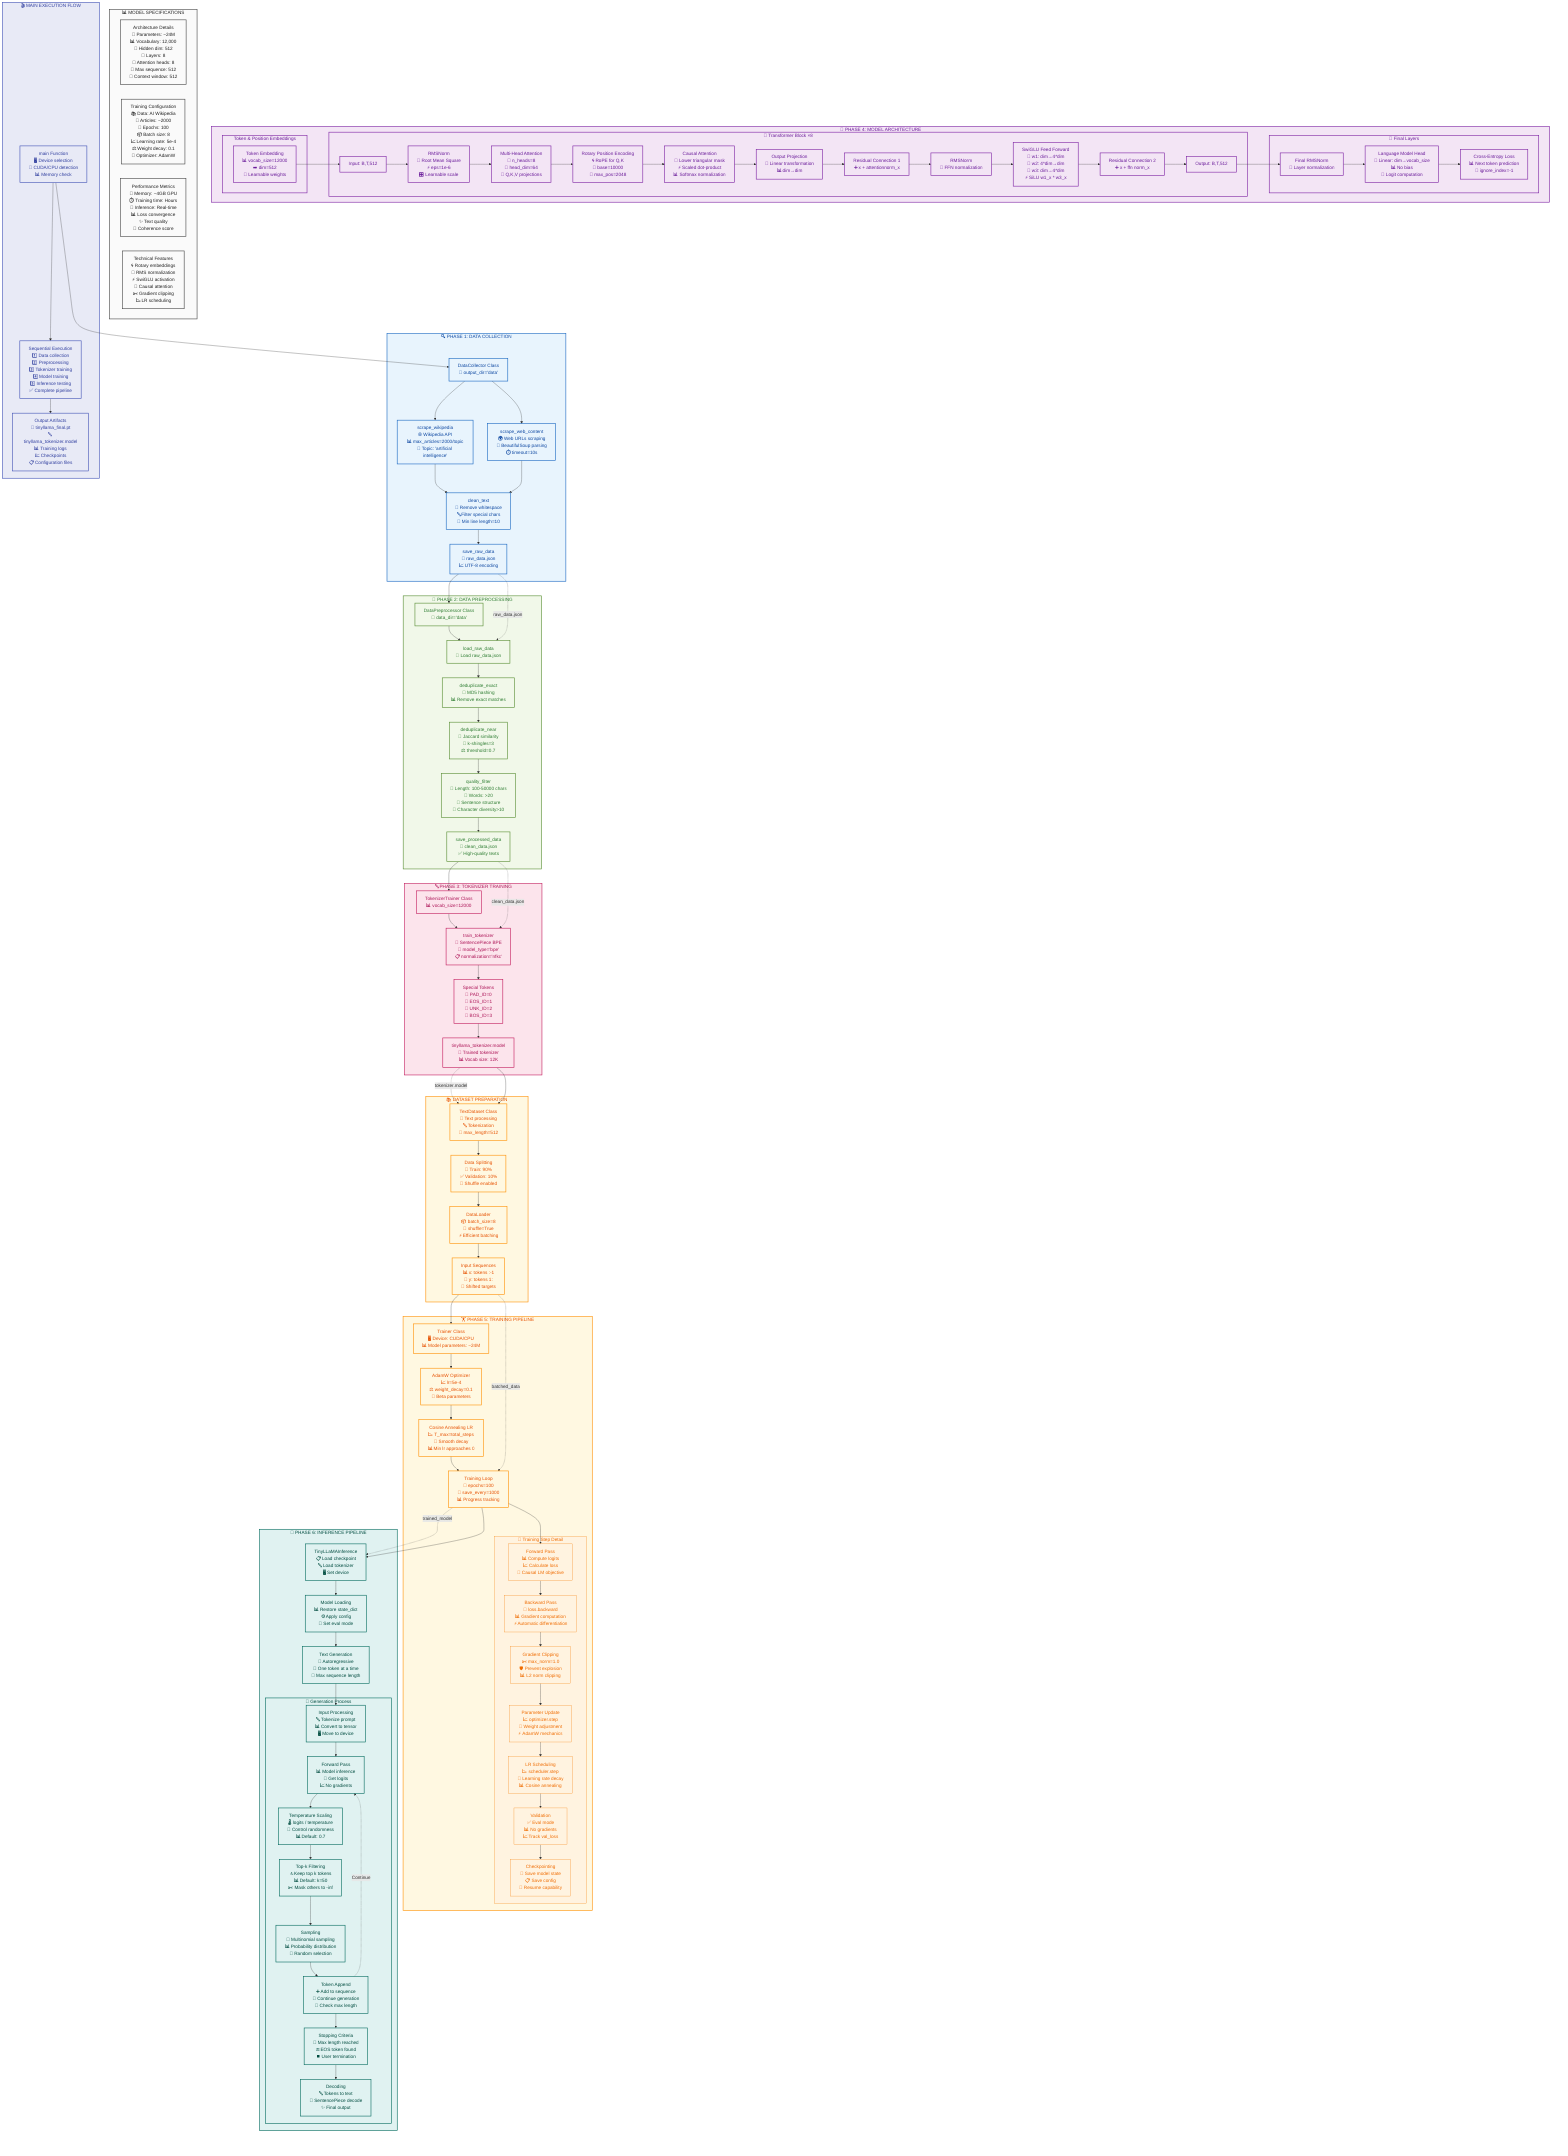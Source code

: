graph TB
    %% Data Collection Phase
    subgraph DC["🔍 PHASE 1: DATA COLLECTION"]
        DC1[DataCollector Class<br/>📁 output_dir='data']
        DC2[scrape_wikipedia<br/>🌐 Wikipedia API<br/>📊 max_articles=2000/topic<br/>🎯 Topic: 'artificial intelligence']
        DC3[scrape_web_content<br/>🌍 Web URLs scraping<br/>📄 BeautifulSoup parsing<br/>⏱️ timeout=10s]
        DC4[clean_text<br/>🧹 Remove whitespace<br/>🔤 Filter special chars<br/>📏 Min line length=10]
        DC5[save_raw_data<br/>💾 raw_data.json<br/>📈 UTF-8 encoding]
        
        DC1 --> DC2
        DC1 --> DC3
        DC2 --> DC4
        DC3 --> DC4
        DC4 --> DC5
    end

    %% Data Preprocessing Phase
    subgraph DP["🔧 PHASE 2: DATA PREPROCESSING"]
        DP1[DataPreprocessor Class<br/>📂 data_dir='data']
        DP2[load_raw_data<br/>📖 Load raw_data.json]
        DP3[deduplicate_exact<br/>🔐 MD5 hashing<br/>📊 Remove exact matches]
        DP4[deduplicate_near<br/>📐 Jaccard similarity<br/>🔢 k-shingles=3<br/>⚖️ threshold=0.7]
        DP5[quality_filter<br/>📏 Length: 100-50000 chars<br/>📝 Words: >20<br/>📖 Sentence structure<br/>🎨 Character diversity>10]
        DP6[save_processed_data<br/>💾 clean_data.json<br/>✅ High-quality texts]
        
        DP1 --> DP2
        DP2 --> DP3
        DP3 --> DP4
        DP4 --> DP5
        DP5 --> DP6
    end

    %% Tokenization Phase
    subgraph TT["🔤 PHASE 3: TOKENIZER TRAINING"]
        TT1[TokenizerTrainer Class<br/>📊 vocab_size=12000]
        TT2[train_tokenizer<br/>🤖 SentencePiece BPE<br/>🔄 model_type='bpe'<br/>📋 normalization='nfkc']
        TT3[Special Tokens<br/>🔹 PAD_ID=0<br/>🔹 EOS_ID=1<br/>🔹 UNK_ID=2<br/>🔹 BOS_ID=3]
        TT4[tinyllama_tokenizer.model<br/>💾 Trained tokenizer<br/>📊 Vocab size: 12K]
        
        TT1 --> TT2
        TT2 --> TT3
        TT3 --> TT4
    end

    %% Model Architecture Detail
    subgraph MA["🧠 PHASE 4: MODEL ARCHITECTURE"]
        subgraph TME["Token & Position Embeddings"]
            TME1[Token Embedding<br/>📊 vocab_size=12000<br/>➡️ dim=512<br/>🎯 Learnable weights]
        end
        
        subgraph TB["🔄 Transformer Block ×8"]
            TB1[Input: B,T,512]
            TB2[RMSNorm<br/>📐 Root Mean Square<br/>⚡ eps=1e-6<br/>🎛️ Learnable scale]
            TB3[Multi-Head Attention<br/>👥 n_heads=8<br/>📏 head_dim=64<br/>🔄 Q,K,V projections]
            TB4[Rotary Position Encoding<br/>🌀 RoPE for Q,K<br/>📐 base=10000<br/>📏 max_pos=2048]
            TB5[Causal Attention<br/>🔺 Lower triangular mask<br/>⚡ Scaled dot-product<br/>📊 Softmax normalization]
            TB6[Output Projection<br/>🔄 Linear transformation<br/>📊 dim→dim]
            TB7[Residual Connection 1<br/>➕ x + attentionnorm_x]
            TB8[RMSNorm<br/>📐 FFN normalization]
            TB9[SwiGLU Feed Forward<br/>🔀 w1: dim→4*dim<br/>🔀 w2: 4*dim→dim<br/>🔀 w3: dim→4*dim<br/>⚡ SiLU w1_x * w3_x]
            TB10[Residual Connection 2<br/>➕ x + ffn norm_x]
            TB11[Output: B,T,512]
            
            TB1 --> TB2
            TB2 --> TB3
            TB3 --> TB4
            TB4 --> TB5
            TB5 --> TB6
            TB6 --> TB7
            TB7 --> TB8
            TB8 --> TB9
            TB9 --> TB10
            TB10 --> TB11
        end
        
        subgraph FIN["🎯 Final Layers"]
            FIN1[Final RMSNorm<br/>📐 Layer normalization]
            FIN2[Language Model Head<br/>🔄 Linear: dim→vocab_size<br/>📊 No bias<br/>🎯 Logit computation]
            FIN3[Cross-Entropy Loss<br/>📊 Next token prediction<br/>🎯 ignore_index=-1]
            
            FIN1 --> FIN2
            FIN2 --> FIN3
        end
        
        TME1 --> TB1
        TB11 --> FIN1
    end

    %% Dataset and Training
    subgraph DS["📚 DATASET PREPARATION"]
        DS1[TextDataset Class<br/>📄 Text processing<br/>🔤 Tokenization<br/>📏 max_length=512]
        DS2[Data Splitting<br/>🎯 Train: 90%<br/>✅ Validation: 10%<br/>🔀 Shuffle enabled]
        DS3[DataLoader<br/>📦 batch_size=8<br/>🔀 shuffle=True<br/>⚡ Efficient batching]
        DS4[Input Sequences<br/>📊 x: tokens :-1<br/>🎯 y: tokens 1: <br/>🔄 Shifted targets]
        
        DS1 --> DS2
        DS2 --> DS3
        DS3 --> DS4
    end

    %% Training Pipeline
    subgraph TR["🏋️ PHASE 5: TRAINING PIPELINE"]
        TR1[Trainer Class<br/>🖥️ Device: CUDA/CPU<br/>📊 Model parameters: ~24M]
        TR2[AdamW Optimizer<br/>📈 lr=5e-4<br/>⚖️ weight_decay=0.1<br/>🎯 Beta parameters]
        TR3[Cosine Annealing LR<br/>📉 T_max=total_steps<br/>🔄 Smooth decay<br/>📊 Min lr approaches 0]
        TR4[Training Loop<br/>🔄 epochs=100<br/>💾 save_every=1000<br/>📊 Progress tracking]
        
        subgraph TS["🔄 Training Step Detail"]
            TS1[Forward Pass<br/>📊 Compute logits<br/>📈 Calculate loss<br/>🎯 Causal LM objective]
            TS2[Backward Pass<br/>🔄 loss.backward<br/>📊 Gradient computation<br/>⚡ Automatic differentiation]
            TS3[Gradient Clipping<br/>✂️ max_norm=1.0<br/>🛡️ Prevent explosion<br/>📊 L2 norm clipping]
            TS4[Parameter Update<br/>📈 optimizer.step<br/>🔄 Weight adjustment<br/>⚡ AdamW mechanics]
            TS5[LR Scheduling<br/>📉 scheduler.step<br/>🔄 Learning rate decay<br/>📊 Cosine annealing]
            TS6[Validation<br/>✅ Eval mode<br/>📊 No gradients<br/>📈 Track val_loss]
            TS7[Checkpointing<br/>💾 Save model state<br/>📋 Save config<br/>🔄 Resume capability]
            
            TS1 --> TS2
            TS2 --> TS3
            TS3 --> TS4
            TS4 --> TS5
            TS5 --> TS6
            TS6 --> TS7
        end
        
        TR1 --> TR2
        TR2 --> TR3
        TR3 --> TR4
        TR4 --> TS1
    end

    %% Inference Pipeline
    subgraph INF["🚀 PHASE 6: INFERENCE PIPELINE"]
        INF1[TinyLLaMAInference<br/>📋 Load checkpoint<br/>🔤 Load tokenizer<br/>🖥️ Set device]
        INF2[Model Loading<br/>📊 Restore state_dict<br/>⚙️ Apply config<br/>🔄 Set eval mode]
        INF3[Text Generation<br/>🎯 Autoregressive<br/>🔄 One token at a time<br/>📏 Max sequence length]
        
        subgraph GEN["🎨 Generation Process"]
            GEN1[Input Processing<br/>🔤 Tokenize prompt<br/>📊 Convert to tensor<br/>🖥️ Move to device]
            GEN2[Forward Pass<br/>📊 Model inference<br/>🎯 Get logits<br/>📈 No gradients]
            GEN3[Temperature Scaling<br/>🌡️ logits / temperature<br/>🎯 Control randomness<br/>📊 Default: 0.7]
            GEN4[Top-k Filtering<br/>🔝 Keep top k tokens<br/>📊 Default: k=50<br/>✂️ Mask others to -inf]
            GEN5[Sampling<br/>🎲 Multinomial sampling<br/>📊 Probability distribution<br/>🔄 Random selection]
            GEN6[Token Append<br/>➕ Add to sequence<br/>🔄 Continue generation<br/>📏 Check max length]
            GEN7[Stopping Criteria<br/>🛑 Max length reached<br/>🔚 EOS token found<br/>⏹️ User termination]
            GEN8[Decoding<br/>🔤 Tokens to text<br/>📝 SentencePiece decode<br/>✨ Final output]
            
            GEN1 --> GEN2
            GEN2 --> GEN3
            GEN3 --> GEN4
            GEN4 --> GEN5
            GEN5 --> GEN6
            GEN6 --> GEN7
            GEN7 --> GEN8
            GEN6 -.->|Continue| GEN2
        end
        
        INF1 --> INF2
        INF2 --> INF3
        INF3 --> GEN1
    end

    %% Model Specifications
    subgraph SPECS["📊 MODEL SPECIFICATIONS"]
        SPEC1[Architecture Details<br/>🧠 Parameters: ~24M<br/>📊 Vocabulary: 12,000<br/>📐 Hidden dim: 512<br/>🔄 Layers: 8<br/>👥 Attention heads: 8<br/>📏 Max sequence: 512<br/>🎯 Context window: 512]
        
        SPEC2[Training Configuration<br/>📚 Data: AI Wikipedia<br/>📄 Articles: ~2000<br/>🔄 Epochs: 100<br/>📦 Batch size: 8<br/>📈 Learning rate: 5e-4<br/>⚖️ Weight decay: 0.1<br/>🎯 Optimizer: AdamW]
        
        SPEC3[Performance Metrics<br/>💾 Memory: ~4GB GPU<br/>⏱️ Training time: Hours<br/>🚀 Inference: Real-time<br/>📊 Loss convergence<br/>✨ Text quality<br/>🎯 Coherence score]
        
        SPEC4[Technical Features<br/>🌀 Rotary embeddings<br/>📐 RMS normalization<br/>⚡ SwiGLU activation<br/>🔺 Causal attention<br/>✂️ Gradient clipping<br/>📉 LR scheduling]
    end

    %% Main Execution Flow
    subgraph MAIN["🎬 MAIN EXECUTION FLOW"]
        MAIN1[main Function<br/>🖥️ Device selection<br/>🎯 CUDA/CPU detection<br/>📊 Memory check]
        MAIN2[Sequential Execution<br/>1️⃣ Data collection<br/>2️⃣ Preprocessing<br/>3️⃣ Tokenizer training<br/>4️⃣ Model training<br/>5️⃣ Inference testing<br/>✅ Complete pipeline]
        MAIN3[Output Artifacts<br/>💾 tinyllama_final.pt<br/>🔤 tinyllama_tokenizer.model<br/>📊 Training logs<br/>💹 Checkpoints<br/>📋 Configuration files]
        
        MAIN1 --> MAIN2
        MAIN2 --> MAIN3
    end

    %% Data Flow Connections
    DC5 -.->|raw_data.json| DP2
    DP6 -.->|clean_data.json| TT2
    TT4 -.->|tokenizer.model| DS1
    DS4 -.->|batched_data| TR4
    TR4 -.->|trained_model| INF1
    
    %% Control Flow
    MAIN1 --> DC1
    DC5 --> DP1
    DP6 --> TT1
    TT4 --> DS1
    DS4 --> TR1
    TR4 --> INF1

    %% Elegant Light Color Styling
    classDef dataCollection fill:#e8f4fd,stroke:#1565c0,stroke-width:2px,color:#0d47a1
    classDef preprocessing fill:#f1f8e9,stroke:#558b2f,stroke-width:2px,color:#2e7d32
    classDef tokenization fill:#fce4ec,stroke:#c2185b,stroke-width:2px,color:#ad1457
    classDef architecture fill:#f3e5f5,stroke:#7b1fa2,stroke-width:2px,color:#6a1b9a
    classDef training fill:#fff8e1,stroke:#ff8f00,stroke-width:2px,color:#e65100
    classDef inference fill:#e0f2f1,stroke:#00695c,stroke-width:2px,color:#004d40
    classDef specs fill:#fafafa,stroke:#424242,stroke-width:2px,color:#212121
    classDef main fill:#e8eaf6,stroke:#3f51b5,stroke-width:2px,color:#303f9f
    classDef process fill:#fff3e0,stroke:#f57c00,stroke-width:1px,color:#ef6c00
    classDef component fill:#f9fbe7,stroke:#827717,stroke-width:1px,color:#689f38

    %% Apply styles to phases
    class DC,DC1,DC2,DC3,DC4,DC5 dataCollection
    class DP,DP1,DP2,DP3,DP4,DP5,DP6 preprocessing
    class TT,TT1,TT2,TT3,TT4 tokenization
    class MA,TME,TME1,TB,TB1,TB2,TB3,TB4,TB5,TB6,TB7,TB8,TB9,TB10,TB11,FIN,FIN1,FIN2,FIN3 architecture
    class TR,TR1,TR2,TR3,TR4,DS,DS1,DS2,DS3,DS4 training
    class INF,INF1,INF2,INF3,GEN,GEN1,GEN2,GEN3,GEN4,GEN5,GEN6,GEN7,GEN8 inference
    class SPECS,SPEC1,SPEC2,SPEC3,SPEC4 specs
    class MAIN,MAIN1,MAIN2,MAIN3 main
    class TS,TS1,TS2,TS3,TS4,TS5,TS6,TS7 process